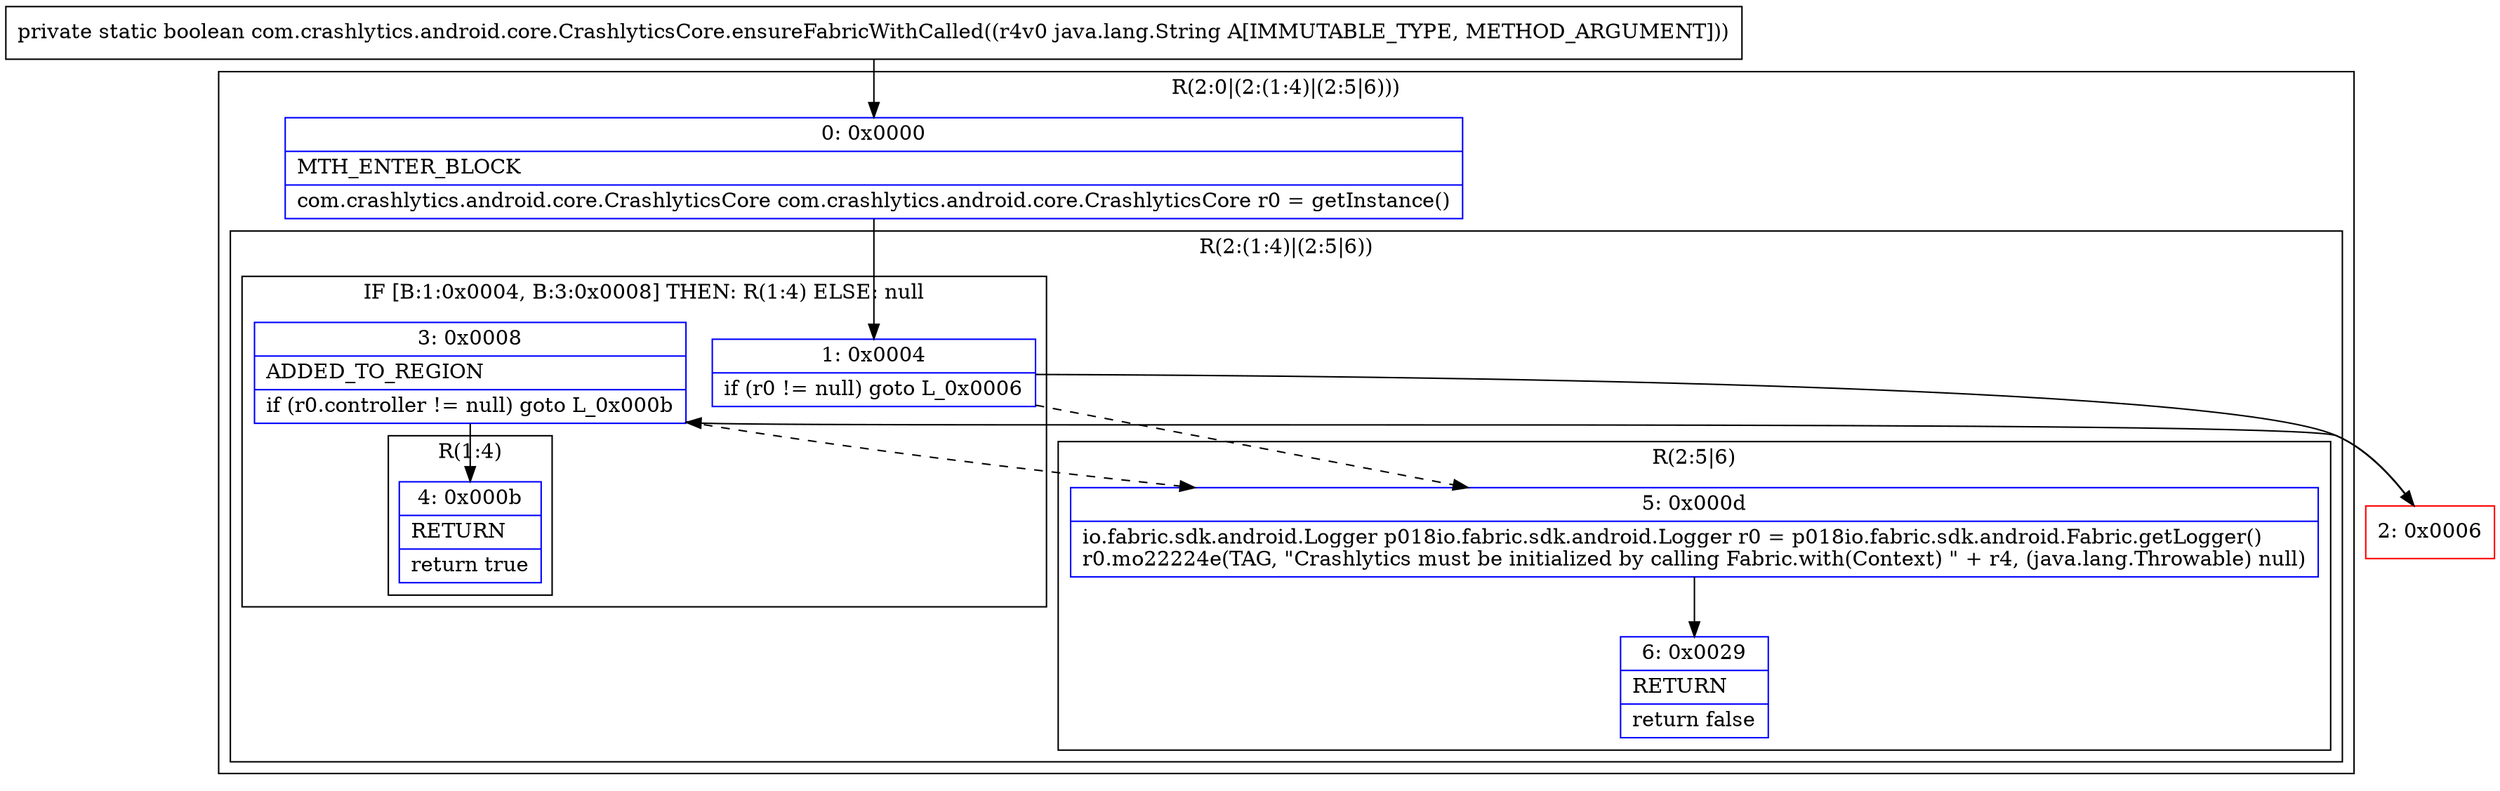 digraph "CFG forcom.crashlytics.android.core.CrashlyticsCore.ensureFabricWithCalled(Ljava\/lang\/String;)Z" {
subgraph cluster_Region_909784178 {
label = "R(2:0|(2:(1:4)|(2:5|6)))";
node [shape=record,color=blue];
Node_0 [shape=record,label="{0\:\ 0x0000|MTH_ENTER_BLOCK\l|com.crashlytics.android.core.CrashlyticsCore com.crashlytics.android.core.CrashlyticsCore r0 = getInstance()\l}"];
subgraph cluster_Region_1077864610 {
label = "R(2:(1:4)|(2:5|6))";
node [shape=record,color=blue];
subgraph cluster_IfRegion_2114801880 {
label = "IF [B:1:0x0004, B:3:0x0008] THEN: R(1:4) ELSE: null";
node [shape=record,color=blue];
Node_1 [shape=record,label="{1\:\ 0x0004|if (r0 != null) goto L_0x0006\l}"];
Node_3 [shape=record,label="{3\:\ 0x0008|ADDED_TO_REGION\l|if (r0.controller != null) goto L_0x000b\l}"];
subgraph cluster_Region_2020033383 {
label = "R(1:4)";
node [shape=record,color=blue];
Node_4 [shape=record,label="{4\:\ 0x000b|RETURN\l|return true\l}"];
}
}
subgraph cluster_Region_1281697476 {
label = "R(2:5|6)";
node [shape=record,color=blue];
Node_5 [shape=record,label="{5\:\ 0x000d|io.fabric.sdk.android.Logger p018io.fabric.sdk.android.Logger r0 = p018io.fabric.sdk.android.Fabric.getLogger()\lr0.mo22224e(TAG, \"Crashlytics must be initialized by calling Fabric.with(Context) \" + r4, (java.lang.Throwable) null)\l}"];
Node_6 [shape=record,label="{6\:\ 0x0029|RETURN\l|return false\l}"];
}
}
}
Node_2 [shape=record,color=red,label="{2\:\ 0x0006}"];
MethodNode[shape=record,label="{private static boolean com.crashlytics.android.core.CrashlyticsCore.ensureFabricWithCalled((r4v0 java.lang.String A[IMMUTABLE_TYPE, METHOD_ARGUMENT])) }"];
MethodNode -> Node_0;
Node_0 -> Node_1;
Node_1 -> Node_2;
Node_1 -> Node_5[style=dashed];
Node_3 -> Node_4;
Node_3 -> Node_5[style=dashed];
Node_5 -> Node_6;
Node_2 -> Node_3;
}

